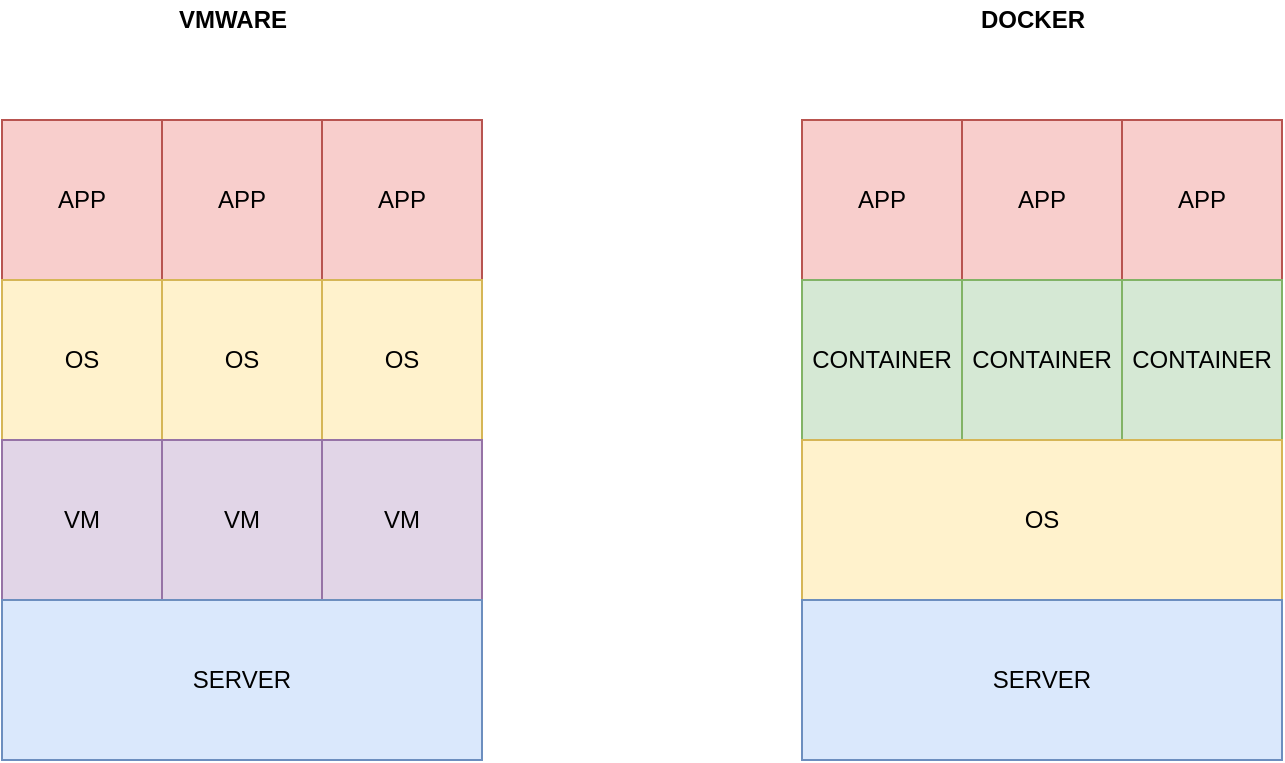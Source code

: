 <mxfile version="14.1.5" type="device"><diagram id="FrSE_HCAqQ4gWEF-eWg-" name="Page-1"><mxGraphModel dx="1024" dy="592" grid="1" gridSize="10" guides="0" tooltips="1" connect="1" arrows="1" fold="1" page="1" pageScale="1" pageWidth="850" pageHeight="1100" math="0" shadow="0"><root><mxCell id="0"/><mxCell id="1" parent="0"/><mxCell id="n3np47nyOVRTykAqVlDK-2" value="APP" style="whiteSpace=wrap;html=1;aspect=fixed;fillColor=#dae8fc;strokeColor=#6c8ebf;" vertex="1" parent="1"><mxGeometry x="40" y="80" width="80" height="80" as="geometry"/></mxCell><mxCell id="n3np47nyOVRTykAqVlDK-3" value="APP" style="whiteSpace=wrap;html=1;aspect=fixed;fillColor=#f8cecc;strokeColor=#b85450;" vertex="1" parent="1"><mxGeometry x="40" y="80" width="80" height="80" as="geometry"/></mxCell><mxCell id="n3np47nyOVRTykAqVlDK-4" value="APP" style="whiteSpace=wrap;html=1;aspect=fixed;fillColor=#f8cecc;strokeColor=#b85450;" vertex="1" parent="1"><mxGeometry x="120" y="80" width="80" height="80" as="geometry"/></mxCell><mxCell id="n3np47nyOVRTykAqVlDK-5" value="APP" style="whiteSpace=wrap;html=1;aspect=fixed;fillColor=#f8cecc;strokeColor=#b85450;" vertex="1" parent="1"><mxGeometry x="200" y="80" width="80" height="80" as="geometry"/></mxCell><mxCell id="n3np47nyOVRTykAqVlDK-6" value="OS" style="whiteSpace=wrap;html=1;aspect=fixed;fillColor=#fff2cc;strokeColor=#d6b656;" vertex="1" parent="1"><mxGeometry x="40" y="160" width="80" height="80" as="geometry"/></mxCell><mxCell id="n3np47nyOVRTykAqVlDK-7" value="OS" style="whiteSpace=wrap;html=1;aspect=fixed;fillColor=#fff2cc;strokeColor=#d6b656;" vertex="1" parent="1"><mxGeometry x="120" y="160" width="80" height="80" as="geometry"/></mxCell><mxCell id="n3np47nyOVRTykAqVlDK-8" value="OS" style="whiteSpace=wrap;html=1;aspect=fixed;fillColor=#fff2cc;strokeColor=#d6b656;" vertex="1" parent="1"><mxGeometry x="200" y="160" width="80" height="80" as="geometry"/></mxCell><mxCell id="n3np47nyOVRTykAqVlDK-9" value="VM" style="whiteSpace=wrap;html=1;aspect=fixed;fillColor=#e1d5e7;strokeColor=#9673a6;" vertex="1" parent="1"><mxGeometry x="40" y="240" width="80" height="80" as="geometry"/></mxCell><mxCell id="n3np47nyOVRTykAqVlDK-10" value="VM" style="whiteSpace=wrap;html=1;aspect=fixed;fillColor=#e1d5e7;strokeColor=#9673a6;" vertex="1" parent="1"><mxGeometry x="120" y="240" width="80" height="80" as="geometry"/></mxCell><mxCell id="n3np47nyOVRTykAqVlDK-11" value="VM" style="whiteSpace=wrap;html=1;aspect=fixed;fillColor=#e1d5e7;strokeColor=#9673a6;" vertex="1" parent="1"><mxGeometry x="200" y="240" width="80" height="80" as="geometry"/></mxCell><mxCell id="n3np47nyOVRTykAqVlDK-12" value="SERVER" style="rounded=0;whiteSpace=wrap;html=1;fillColor=#dae8fc;strokeColor=#6c8ebf;" vertex="1" parent="1"><mxGeometry x="40" y="320" width="240" height="80" as="geometry"/></mxCell><mxCell id="n3np47nyOVRTykAqVlDK-13" value="&lt;b&gt;VMWARE&lt;/b&gt;" style="text;html=1;align=center;verticalAlign=middle;resizable=0;points=[];autosize=1;" vertex="1" parent="1"><mxGeometry x="120" y="20" width="70" height="20" as="geometry"/></mxCell><mxCell id="n3np47nyOVRTykAqVlDK-14" value="&lt;b&gt;DOCKER&lt;/b&gt;" style="text;html=1;align=center;verticalAlign=middle;resizable=0;points=[];autosize=1;" vertex="1" parent="1"><mxGeometry x="520" y="20" width="70" height="20" as="geometry"/></mxCell><mxCell id="n3np47nyOVRTykAqVlDK-15" value="APP" style="whiteSpace=wrap;html=1;aspect=fixed;fillColor=#f8cecc;strokeColor=#b85450;" vertex="1" parent="1"><mxGeometry x="440" y="80" width="80" height="80" as="geometry"/></mxCell><mxCell id="n3np47nyOVRTykAqVlDK-16" value="APP" style="whiteSpace=wrap;html=1;aspect=fixed;fillColor=#f8cecc;strokeColor=#b85450;" vertex="1" parent="1"><mxGeometry x="520" y="80" width="80" height="80" as="geometry"/></mxCell><mxCell id="n3np47nyOVRTykAqVlDK-17" value="APP" style="whiteSpace=wrap;html=1;aspect=fixed;fillColor=#f8cecc;strokeColor=#b85450;" vertex="1" parent="1"><mxGeometry x="600" y="80" width="80" height="80" as="geometry"/></mxCell><mxCell id="n3np47nyOVRTykAqVlDK-18" value="CONTAINER" style="whiteSpace=wrap;html=1;aspect=fixed;fillColor=#d5e8d4;strokeColor=#82b366;" vertex="1" parent="1"><mxGeometry x="440" y="160" width="80" height="80" as="geometry"/></mxCell><mxCell id="n3np47nyOVRTykAqVlDK-19" value="CONTAINER" style="whiteSpace=wrap;html=1;aspect=fixed;fillColor=#d5e8d4;strokeColor=#82b366;" vertex="1" parent="1"><mxGeometry x="520" y="160" width="80" height="80" as="geometry"/></mxCell><mxCell id="n3np47nyOVRTykAqVlDK-20" value="CONTAINER" style="whiteSpace=wrap;html=1;aspect=fixed;fillColor=#d5e8d4;strokeColor=#82b366;" vertex="1" parent="1"><mxGeometry x="600" y="160" width="80" height="80" as="geometry"/></mxCell><mxCell id="n3np47nyOVRTykAqVlDK-22" value="OS" style="rounded=0;whiteSpace=wrap;html=1;fillColor=#fff2cc;strokeColor=#d6b656;" vertex="1" parent="1"><mxGeometry x="440" y="240" width="240" height="80" as="geometry"/></mxCell><mxCell id="n3np47nyOVRTykAqVlDK-23" value="SERVER" style="rounded=0;whiteSpace=wrap;html=1;fillColor=#dae8fc;strokeColor=#6c8ebf;" vertex="1" parent="1"><mxGeometry x="440" y="320" width="240" height="80" as="geometry"/></mxCell></root></mxGraphModel></diagram></mxfile>